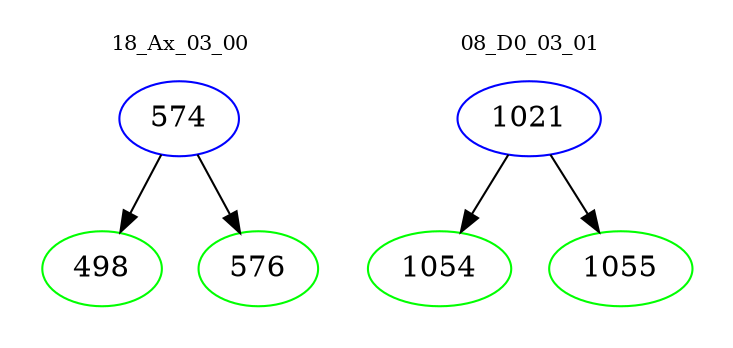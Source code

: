 digraph{
subgraph cluster_0 {
color = white
label = "18_Ax_03_00";
fontsize=10;
T0_574 [label="574", color="blue"]
T0_574 -> T0_498 [color="black"]
T0_498 [label="498", color="green"]
T0_574 -> T0_576 [color="black"]
T0_576 [label="576", color="green"]
}
subgraph cluster_1 {
color = white
label = "08_D0_03_01";
fontsize=10;
T1_1021 [label="1021", color="blue"]
T1_1021 -> T1_1054 [color="black"]
T1_1054 [label="1054", color="green"]
T1_1021 -> T1_1055 [color="black"]
T1_1055 [label="1055", color="green"]
}
}
